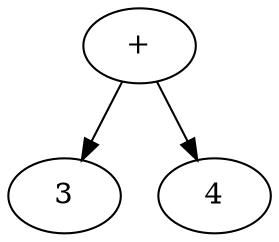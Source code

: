 digraph {
    rankdir=TB;

    a [label="+"]
    b [label="3"]
    c [label="4"]

    a -> b;
    a -> c;
}
